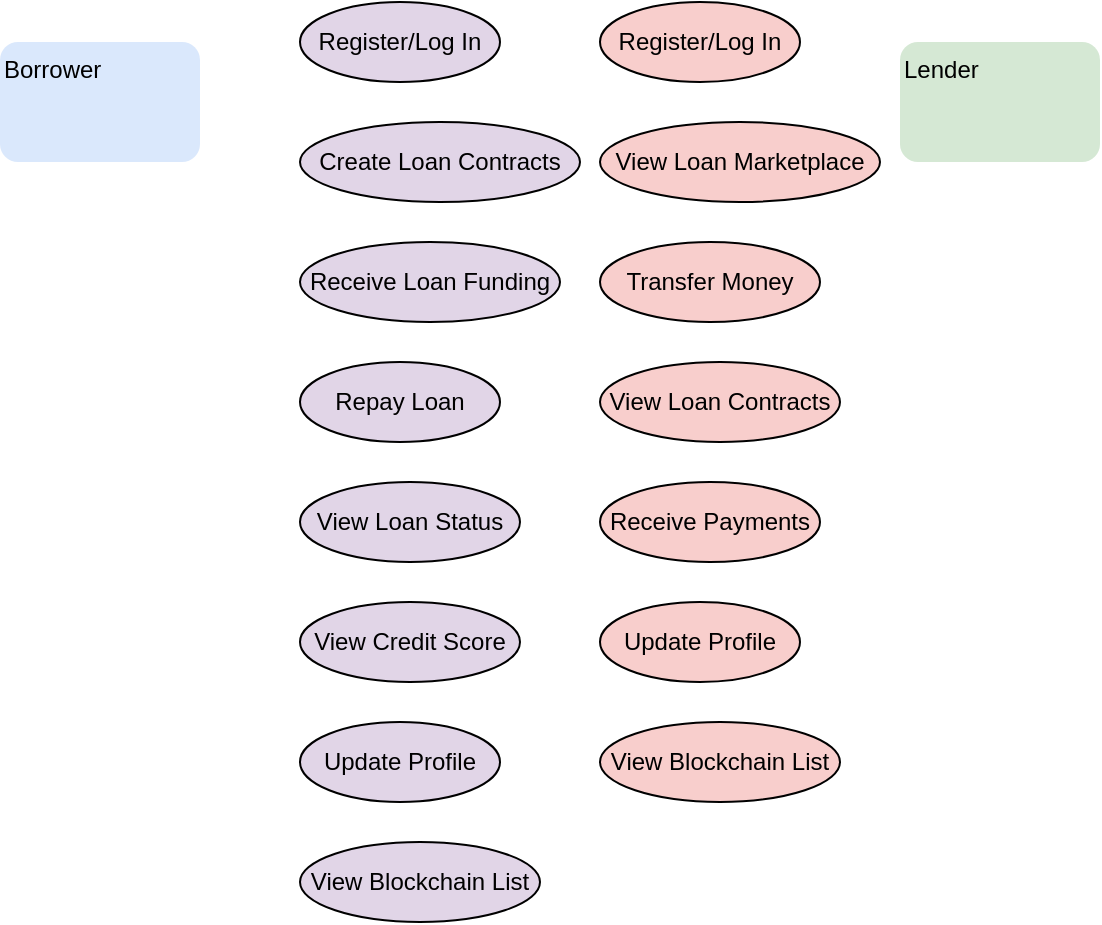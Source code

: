<mxfile version="22.1.16" type="github">
  <diagram name="Page-1" id="TEoX_1rVG2kbIiYaBgTd">
        <mxGraphModel>
            <root>
                <mxCell id="0"/>
                <mxCell id="1" parent="0"/>
                <!-- Borrower -->
                <mxCell id="2" value="Borrower" style="text;html=1;rounded=1;whiteSpace=wrap;fillColor=#dae8fc;" parent="1" vertex="1">
                    <mxGeometry x="50" y="50" width="100" height="60" as="geometry"/>
                </mxCell>
                <!-- Borrower's Actions -->
                <!-- Register/Log In -->
                <mxCell id="3" value="Register/Log In" style="ellipse;html=1;aspect=fixed;whiteSpace=wrap;fillColor=#e1d5e7;" parent="1" vertex="1">
                    <mxGeometry x="200" y="30" width="100" height="40" as="geometry"/>
                </mxCell>
                <!-- Create Loan Contracts -->
                <mxCell id="4" value="Create Loan Contracts" style="ellipse;html=1;aspect=fixed;whiteSpace=wrap;fillColor=#e1d5e7;" parent="1" vertex="1">
                    <mxGeometry x="200" y="90" width="140" height="40" as="geometry"/>
                </mxCell>
                <!-- Receive Loan Funding -->
                <mxCell id="5" value="Receive Loan Funding" style="ellipse;html=1;aspect=fixed;whiteSpace=wrap;fillColor=#e1d5e7;" parent="1" vertex="1">
                    <mxGeometry x="200" y="150" width="130" height="40" as="geometry"/>
                </mxCell>
                <!-- Repay Loan -->
                <mxCell id="6" value="Repay Loan" style="ellipse;html=1;aspect=fixed;whiteSpace=wrap;fillColor=#e1d5e7;" parent="1" vertex="1">
                    <mxGeometry x="200" y="210" width="100" height="40" as="geometry"/>
                </mxCell>
                <!-- View Loan Status -->
                <mxCell id="7" value="View Loan Status" style="ellipse;html=1;aspect=fixed;whiteSpace=wrap;fillColor=#e1d5e7;" parent="1" vertex="1">
                    <mxGeometry x="200" y="270" width="110" height="40" as="geometry"/>
                </mxCell>
                <!-- View Credit Score -->
                <mxCell id="8" value="View Credit Score" style="ellipse;html=1;aspect=fixed;whiteSpace=wrap;fillColor=#e1d5e7;" parent="1" vertex="1">
                    <mxGeometry x="200" y="330" width="110" height="40" as="geometry"/>
                </mxCell>
                <!-- Update Profile -->
                <mxCell id="9" value="Update Profile" style="ellipse;html=1;aspect=fixed;whiteSpace=wrap;fillColor=#e1d5e7;" parent="1" vertex="1">
                    <mxGeometry x="200" y="390" width="100" height="40" as="geometry"/>
                </mxCell>
                <!-- View Blockchain List -->
                <mxCell id="10" value="View Blockchain List" style="ellipse;html=1;aspect=fixed;whiteSpace=wrap;fillColor=#e1d5e7;" parent="1" vertex="1">
                    <mxGeometry x="200" y="450" width="120" height="40" as="geometry"/>
                </mxCell>

                <!-- Lender -->
                <mxCell id="11" value="Lender" style="text;html=1;rounded=1;whiteSpace=wrap;fillColor=#d5e8d4;" parent="1" vertex="1">
                    <mxGeometry x="500" y="50" width="100" height="60" as="geometry"/>
                </mxCell>
                <!-- Lender's Actions -->
                <!-- Register/Log In -->
                <mxCell id="12" value="Register/Log In" style="ellipse;html=1;aspect=fixed;whiteSpace=wrap;fillColor=#f8cecc;" parent="1" vertex="1">
                    <mxGeometry x="350" y="30" width="100" height="40" as="geometry"/>
                </mxCell>
                <!-- View Loan Marketplace -->
                <mxCell id="13" value="View Loan Marketplace" style="ellipse;html=1;aspect=fixed;whiteSpace=wrap;fillColor=#f8cecc;" parent="1" vertex="1">
                    <mxGeometry x="350" y="90" width="140" height="40" as="geometry"/>
                </mxCell>
                <!-- Transfer Money -->
                <mxCell id="14" value="Transfer Money" style="ellipse;html=1;aspect=fixed;whiteSpace=wrap;fillColor=#f8cecc;" parent="1" vertex="1">
                    <mxGeometry x="350" y="150" width="110" height="40" as="geometry"/>
                </mxCell>
                <!-- View Loan Contracts -->
                <mxCell id="15" value="View Loan Contracts" style="ellipse;html=1;aspect=fixed;whiteSpace=wrap;fillColor=#f8cecc;" parent="1" vertex="1">
                    <mxGeometry x="350" y="210" width="120" height="40" as="geometry"/>
                </mxCell>
                <!-- Receive Payments -->
                <mxCell id="16" value="Receive Payments" style="ellipse;html=1;aspect=fixed;whiteSpace=wrap;fillColor=#f8cecc;" parent="1" vertex="1">
                    <mxGeometry x="350" y="270" width="110" height="40" as="geometry"/>
                </mxCell>
                <!-- Update Profile -->
                <mxCell id="17" value="Update Profile" style="ellipse;html=1;aspect=fixed;whiteSpace=wrap;fillColor=#f8cecc;" parent="1" vertex="1">
                    <mxGeometry x="350" y="330" width="100" height="40" as="geometry"/>
                </mxCell>
                <!-- View Blockchain List -->
                <mxCell id="18" value="View Blockchain List" style="ellipse;html=1;aspect=fixed;whiteSpace=wrap;fillColor=#f8cecc;" parent="1" vertex="1">
                    <mxGeometry x="350" y="390" width="120" height="40" as="geometry"/>
                </mxCell>
            </root>
        </mxGraphModel>
    </diagram>
</mxfile>
